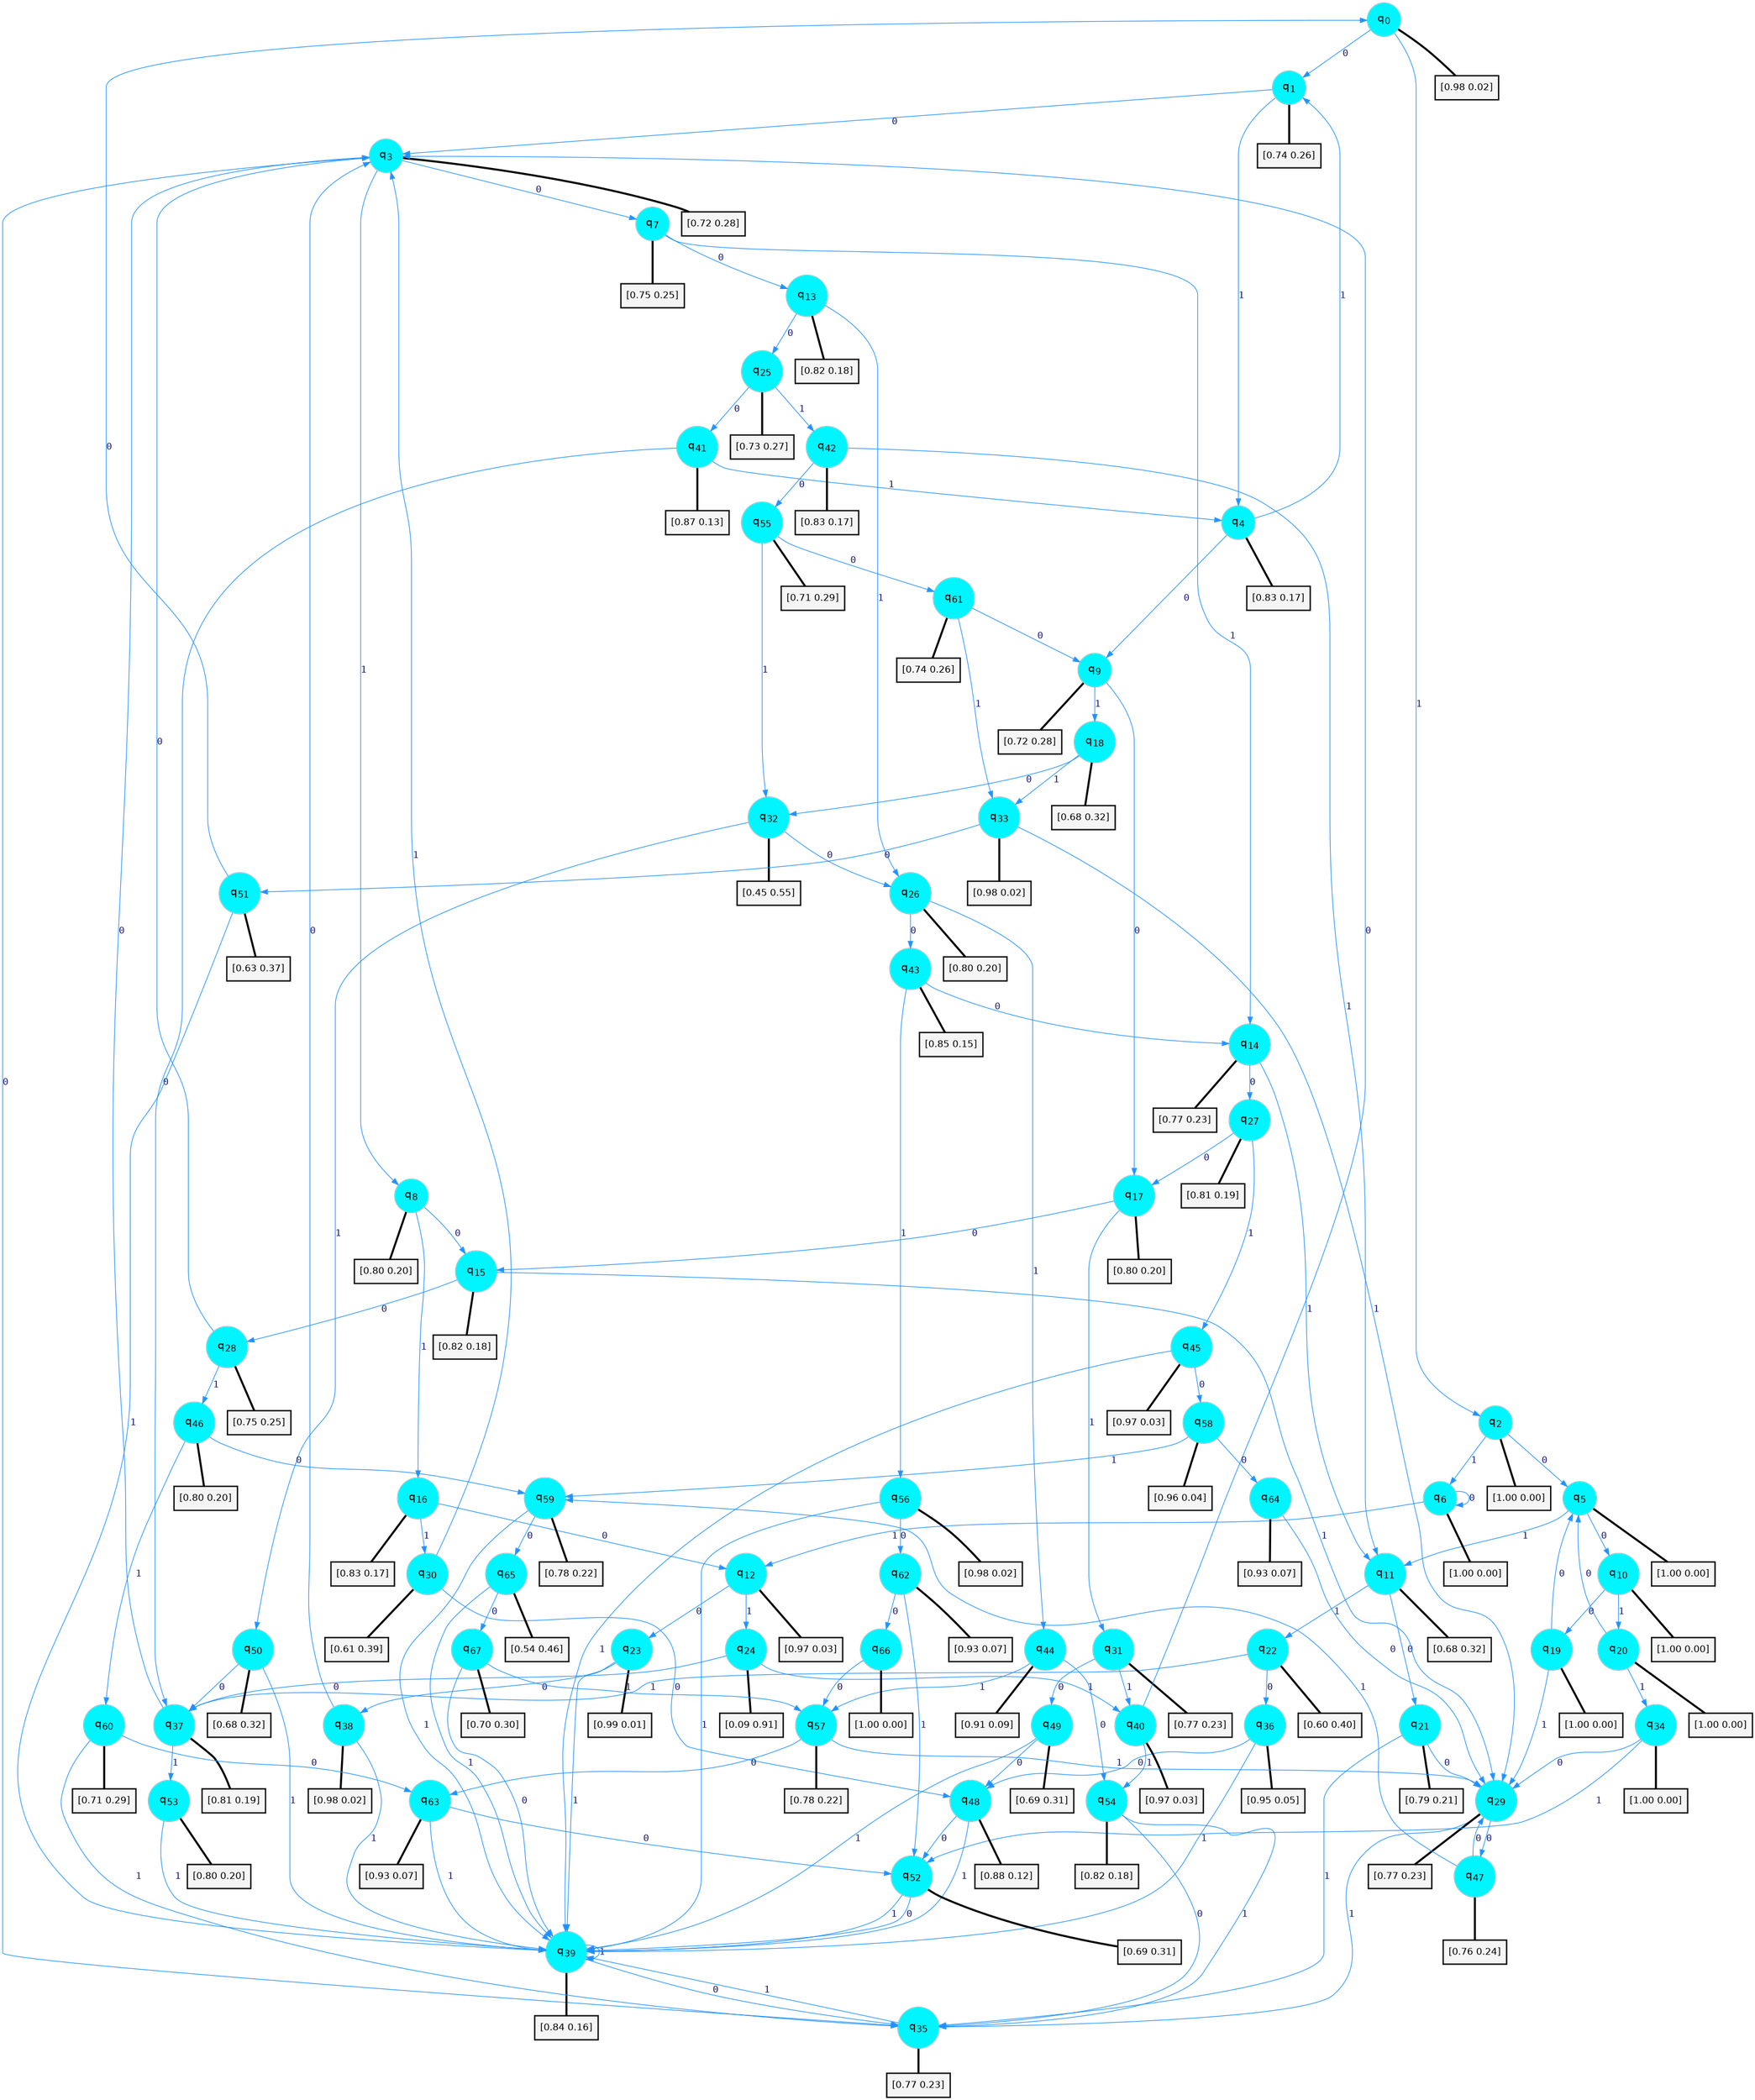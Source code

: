 digraph G {
graph [
bgcolor=transparent, dpi=300, rankdir=TD, size="40,25"];
node [
color=gray, fillcolor=turquoise1, fontcolor=black, fontname=Helvetica, fontsize=16, fontweight=bold, shape=circle, style=filled];
edge [
arrowsize=1, color=dodgerblue1, fontcolor=midnightblue, fontname=courier, fontweight=bold, penwidth=1, style=solid, weight=20];
0[label=<q<SUB>0</SUB>>];
1[label=<q<SUB>1</SUB>>];
2[label=<q<SUB>2</SUB>>];
3[label=<q<SUB>3</SUB>>];
4[label=<q<SUB>4</SUB>>];
5[label=<q<SUB>5</SUB>>];
6[label=<q<SUB>6</SUB>>];
7[label=<q<SUB>7</SUB>>];
8[label=<q<SUB>8</SUB>>];
9[label=<q<SUB>9</SUB>>];
10[label=<q<SUB>10</SUB>>];
11[label=<q<SUB>11</SUB>>];
12[label=<q<SUB>12</SUB>>];
13[label=<q<SUB>13</SUB>>];
14[label=<q<SUB>14</SUB>>];
15[label=<q<SUB>15</SUB>>];
16[label=<q<SUB>16</SUB>>];
17[label=<q<SUB>17</SUB>>];
18[label=<q<SUB>18</SUB>>];
19[label=<q<SUB>19</SUB>>];
20[label=<q<SUB>20</SUB>>];
21[label=<q<SUB>21</SUB>>];
22[label=<q<SUB>22</SUB>>];
23[label=<q<SUB>23</SUB>>];
24[label=<q<SUB>24</SUB>>];
25[label=<q<SUB>25</SUB>>];
26[label=<q<SUB>26</SUB>>];
27[label=<q<SUB>27</SUB>>];
28[label=<q<SUB>28</SUB>>];
29[label=<q<SUB>29</SUB>>];
30[label=<q<SUB>30</SUB>>];
31[label=<q<SUB>31</SUB>>];
32[label=<q<SUB>32</SUB>>];
33[label=<q<SUB>33</SUB>>];
34[label=<q<SUB>34</SUB>>];
35[label=<q<SUB>35</SUB>>];
36[label=<q<SUB>36</SUB>>];
37[label=<q<SUB>37</SUB>>];
38[label=<q<SUB>38</SUB>>];
39[label=<q<SUB>39</SUB>>];
40[label=<q<SUB>40</SUB>>];
41[label=<q<SUB>41</SUB>>];
42[label=<q<SUB>42</SUB>>];
43[label=<q<SUB>43</SUB>>];
44[label=<q<SUB>44</SUB>>];
45[label=<q<SUB>45</SUB>>];
46[label=<q<SUB>46</SUB>>];
47[label=<q<SUB>47</SUB>>];
48[label=<q<SUB>48</SUB>>];
49[label=<q<SUB>49</SUB>>];
50[label=<q<SUB>50</SUB>>];
51[label=<q<SUB>51</SUB>>];
52[label=<q<SUB>52</SUB>>];
53[label=<q<SUB>53</SUB>>];
54[label=<q<SUB>54</SUB>>];
55[label=<q<SUB>55</SUB>>];
56[label=<q<SUB>56</SUB>>];
57[label=<q<SUB>57</SUB>>];
58[label=<q<SUB>58</SUB>>];
59[label=<q<SUB>59</SUB>>];
60[label=<q<SUB>60</SUB>>];
61[label=<q<SUB>61</SUB>>];
62[label=<q<SUB>62</SUB>>];
63[label=<q<SUB>63</SUB>>];
64[label=<q<SUB>64</SUB>>];
65[label=<q<SUB>65</SUB>>];
66[label=<q<SUB>66</SUB>>];
67[label=<q<SUB>67</SUB>>];
68[label="[0.98 0.02]", shape=box,fontcolor=black, fontname=Helvetica, fontsize=14, penwidth=2, fillcolor=whitesmoke,color=black];
69[label="[0.74 0.26]", shape=box,fontcolor=black, fontname=Helvetica, fontsize=14, penwidth=2, fillcolor=whitesmoke,color=black];
70[label="[1.00 0.00]", shape=box,fontcolor=black, fontname=Helvetica, fontsize=14, penwidth=2, fillcolor=whitesmoke,color=black];
71[label="[0.72 0.28]", shape=box,fontcolor=black, fontname=Helvetica, fontsize=14, penwidth=2, fillcolor=whitesmoke,color=black];
72[label="[0.83 0.17]", shape=box,fontcolor=black, fontname=Helvetica, fontsize=14, penwidth=2, fillcolor=whitesmoke,color=black];
73[label="[1.00 0.00]", shape=box,fontcolor=black, fontname=Helvetica, fontsize=14, penwidth=2, fillcolor=whitesmoke,color=black];
74[label="[1.00 0.00]", shape=box,fontcolor=black, fontname=Helvetica, fontsize=14, penwidth=2, fillcolor=whitesmoke,color=black];
75[label="[0.75 0.25]", shape=box,fontcolor=black, fontname=Helvetica, fontsize=14, penwidth=2, fillcolor=whitesmoke,color=black];
76[label="[0.80 0.20]", shape=box,fontcolor=black, fontname=Helvetica, fontsize=14, penwidth=2, fillcolor=whitesmoke,color=black];
77[label="[0.72 0.28]", shape=box,fontcolor=black, fontname=Helvetica, fontsize=14, penwidth=2, fillcolor=whitesmoke,color=black];
78[label="[1.00 0.00]", shape=box,fontcolor=black, fontname=Helvetica, fontsize=14, penwidth=2, fillcolor=whitesmoke,color=black];
79[label="[0.68 0.32]", shape=box,fontcolor=black, fontname=Helvetica, fontsize=14, penwidth=2, fillcolor=whitesmoke,color=black];
80[label="[0.97 0.03]", shape=box,fontcolor=black, fontname=Helvetica, fontsize=14, penwidth=2, fillcolor=whitesmoke,color=black];
81[label="[0.82 0.18]", shape=box,fontcolor=black, fontname=Helvetica, fontsize=14, penwidth=2, fillcolor=whitesmoke,color=black];
82[label="[0.77 0.23]", shape=box,fontcolor=black, fontname=Helvetica, fontsize=14, penwidth=2, fillcolor=whitesmoke,color=black];
83[label="[0.82 0.18]", shape=box,fontcolor=black, fontname=Helvetica, fontsize=14, penwidth=2, fillcolor=whitesmoke,color=black];
84[label="[0.83 0.17]", shape=box,fontcolor=black, fontname=Helvetica, fontsize=14, penwidth=2, fillcolor=whitesmoke,color=black];
85[label="[0.80 0.20]", shape=box,fontcolor=black, fontname=Helvetica, fontsize=14, penwidth=2, fillcolor=whitesmoke,color=black];
86[label="[0.68 0.32]", shape=box,fontcolor=black, fontname=Helvetica, fontsize=14, penwidth=2, fillcolor=whitesmoke,color=black];
87[label="[1.00 0.00]", shape=box,fontcolor=black, fontname=Helvetica, fontsize=14, penwidth=2, fillcolor=whitesmoke,color=black];
88[label="[1.00 0.00]", shape=box,fontcolor=black, fontname=Helvetica, fontsize=14, penwidth=2, fillcolor=whitesmoke,color=black];
89[label="[0.79 0.21]", shape=box,fontcolor=black, fontname=Helvetica, fontsize=14, penwidth=2, fillcolor=whitesmoke,color=black];
90[label="[0.60 0.40]", shape=box,fontcolor=black, fontname=Helvetica, fontsize=14, penwidth=2, fillcolor=whitesmoke,color=black];
91[label="[0.99 0.01]", shape=box,fontcolor=black, fontname=Helvetica, fontsize=14, penwidth=2, fillcolor=whitesmoke,color=black];
92[label="[0.09 0.91]", shape=box,fontcolor=black, fontname=Helvetica, fontsize=14, penwidth=2, fillcolor=whitesmoke,color=black];
93[label="[0.73 0.27]", shape=box,fontcolor=black, fontname=Helvetica, fontsize=14, penwidth=2, fillcolor=whitesmoke,color=black];
94[label="[0.80 0.20]", shape=box,fontcolor=black, fontname=Helvetica, fontsize=14, penwidth=2, fillcolor=whitesmoke,color=black];
95[label="[0.81 0.19]", shape=box,fontcolor=black, fontname=Helvetica, fontsize=14, penwidth=2, fillcolor=whitesmoke,color=black];
96[label="[0.75 0.25]", shape=box,fontcolor=black, fontname=Helvetica, fontsize=14, penwidth=2, fillcolor=whitesmoke,color=black];
97[label="[0.77 0.23]", shape=box,fontcolor=black, fontname=Helvetica, fontsize=14, penwidth=2, fillcolor=whitesmoke,color=black];
98[label="[0.61 0.39]", shape=box,fontcolor=black, fontname=Helvetica, fontsize=14, penwidth=2, fillcolor=whitesmoke,color=black];
99[label="[0.77 0.23]", shape=box,fontcolor=black, fontname=Helvetica, fontsize=14, penwidth=2, fillcolor=whitesmoke,color=black];
100[label="[0.45 0.55]", shape=box,fontcolor=black, fontname=Helvetica, fontsize=14, penwidth=2, fillcolor=whitesmoke,color=black];
101[label="[0.98 0.02]", shape=box,fontcolor=black, fontname=Helvetica, fontsize=14, penwidth=2, fillcolor=whitesmoke,color=black];
102[label="[1.00 0.00]", shape=box,fontcolor=black, fontname=Helvetica, fontsize=14, penwidth=2, fillcolor=whitesmoke,color=black];
103[label="[0.77 0.23]", shape=box,fontcolor=black, fontname=Helvetica, fontsize=14, penwidth=2, fillcolor=whitesmoke,color=black];
104[label="[0.95 0.05]", shape=box,fontcolor=black, fontname=Helvetica, fontsize=14, penwidth=2, fillcolor=whitesmoke,color=black];
105[label="[0.81 0.19]", shape=box,fontcolor=black, fontname=Helvetica, fontsize=14, penwidth=2, fillcolor=whitesmoke,color=black];
106[label="[0.98 0.02]", shape=box,fontcolor=black, fontname=Helvetica, fontsize=14, penwidth=2, fillcolor=whitesmoke,color=black];
107[label="[0.84 0.16]", shape=box,fontcolor=black, fontname=Helvetica, fontsize=14, penwidth=2, fillcolor=whitesmoke,color=black];
108[label="[0.97 0.03]", shape=box,fontcolor=black, fontname=Helvetica, fontsize=14, penwidth=2, fillcolor=whitesmoke,color=black];
109[label="[0.87 0.13]", shape=box,fontcolor=black, fontname=Helvetica, fontsize=14, penwidth=2, fillcolor=whitesmoke,color=black];
110[label="[0.83 0.17]", shape=box,fontcolor=black, fontname=Helvetica, fontsize=14, penwidth=2, fillcolor=whitesmoke,color=black];
111[label="[0.85 0.15]", shape=box,fontcolor=black, fontname=Helvetica, fontsize=14, penwidth=2, fillcolor=whitesmoke,color=black];
112[label="[0.91 0.09]", shape=box,fontcolor=black, fontname=Helvetica, fontsize=14, penwidth=2, fillcolor=whitesmoke,color=black];
113[label="[0.97 0.03]", shape=box,fontcolor=black, fontname=Helvetica, fontsize=14, penwidth=2, fillcolor=whitesmoke,color=black];
114[label="[0.80 0.20]", shape=box,fontcolor=black, fontname=Helvetica, fontsize=14, penwidth=2, fillcolor=whitesmoke,color=black];
115[label="[0.76 0.24]", shape=box,fontcolor=black, fontname=Helvetica, fontsize=14, penwidth=2, fillcolor=whitesmoke,color=black];
116[label="[0.88 0.12]", shape=box,fontcolor=black, fontname=Helvetica, fontsize=14, penwidth=2, fillcolor=whitesmoke,color=black];
117[label="[0.69 0.31]", shape=box,fontcolor=black, fontname=Helvetica, fontsize=14, penwidth=2, fillcolor=whitesmoke,color=black];
118[label="[0.68 0.32]", shape=box,fontcolor=black, fontname=Helvetica, fontsize=14, penwidth=2, fillcolor=whitesmoke,color=black];
119[label="[0.63 0.37]", shape=box,fontcolor=black, fontname=Helvetica, fontsize=14, penwidth=2, fillcolor=whitesmoke,color=black];
120[label="[0.69 0.31]", shape=box,fontcolor=black, fontname=Helvetica, fontsize=14, penwidth=2, fillcolor=whitesmoke,color=black];
121[label="[0.80 0.20]", shape=box,fontcolor=black, fontname=Helvetica, fontsize=14, penwidth=2, fillcolor=whitesmoke,color=black];
122[label="[0.82 0.18]", shape=box,fontcolor=black, fontname=Helvetica, fontsize=14, penwidth=2, fillcolor=whitesmoke,color=black];
123[label="[0.71 0.29]", shape=box,fontcolor=black, fontname=Helvetica, fontsize=14, penwidth=2, fillcolor=whitesmoke,color=black];
124[label="[0.98 0.02]", shape=box,fontcolor=black, fontname=Helvetica, fontsize=14, penwidth=2, fillcolor=whitesmoke,color=black];
125[label="[0.78 0.22]", shape=box,fontcolor=black, fontname=Helvetica, fontsize=14, penwidth=2, fillcolor=whitesmoke,color=black];
126[label="[0.96 0.04]", shape=box,fontcolor=black, fontname=Helvetica, fontsize=14, penwidth=2, fillcolor=whitesmoke,color=black];
127[label="[0.78 0.22]", shape=box,fontcolor=black, fontname=Helvetica, fontsize=14, penwidth=2, fillcolor=whitesmoke,color=black];
128[label="[0.71 0.29]", shape=box,fontcolor=black, fontname=Helvetica, fontsize=14, penwidth=2, fillcolor=whitesmoke,color=black];
129[label="[0.74 0.26]", shape=box,fontcolor=black, fontname=Helvetica, fontsize=14, penwidth=2, fillcolor=whitesmoke,color=black];
130[label="[0.93 0.07]", shape=box,fontcolor=black, fontname=Helvetica, fontsize=14, penwidth=2, fillcolor=whitesmoke,color=black];
131[label="[0.93 0.07]", shape=box,fontcolor=black, fontname=Helvetica, fontsize=14, penwidth=2, fillcolor=whitesmoke,color=black];
132[label="[0.93 0.07]", shape=box,fontcolor=black, fontname=Helvetica, fontsize=14, penwidth=2, fillcolor=whitesmoke,color=black];
133[label="[0.54 0.46]", shape=box,fontcolor=black, fontname=Helvetica, fontsize=14, penwidth=2, fillcolor=whitesmoke,color=black];
134[label="[1.00 0.00]", shape=box,fontcolor=black, fontname=Helvetica, fontsize=14, penwidth=2, fillcolor=whitesmoke,color=black];
135[label="[0.70 0.30]", shape=box,fontcolor=black, fontname=Helvetica, fontsize=14, penwidth=2, fillcolor=whitesmoke,color=black];
0->1 [label=0];
0->2 [label=1];
0->68 [arrowhead=none, penwidth=3,color=black];
1->3 [label=0];
1->4 [label=1];
1->69 [arrowhead=none, penwidth=3,color=black];
2->5 [label=0];
2->6 [label=1];
2->70 [arrowhead=none, penwidth=3,color=black];
3->7 [label=0];
3->8 [label=1];
3->71 [arrowhead=none, penwidth=3,color=black];
4->9 [label=0];
4->1 [label=1];
4->72 [arrowhead=none, penwidth=3,color=black];
5->10 [label=0];
5->11 [label=1];
5->73 [arrowhead=none, penwidth=3,color=black];
6->6 [label=0];
6->12 [label=1];
6->74 [arrowhead=none, penwidth=3,color=black];
7->13 [label=0];
7->14 [label=1];
7->75 [arrowhead=none, penwidth=3,color=black];
8->15 [label=0];
8->16 [label=1];
8->76 [arrowhead=none, penwidth=3,color=black];
9->17 [label=0];
9->18 [label=1];
9->77 [arrowhead=none, penwidth=3,color=black];
10->19 [label=0];
10->20 [label=1];
10->78 [arrowhead=none, penwidth=3,color=black];
11->21 [label=0];
11->22 [label=1];
11->79 [arrowhead=none, penwidth=3,color=black];
12->23 [label=0];
12->24 [label=1];
12->80 [arrowhead=none, penwidth=3,color=black];
13->25 [label=0];
13->26 [label=1];
13->81 [arrowhead=none, penwidth=3,color=black];
14->27 [label=0];
14->11 [label=1];
14->82 [arrowhead=none, penwidth=3,color=black];
15->28 [label=0];
15->29 [label=1];
15->83 [arrowhead=none, penwidth=3,color=black];
16->12 [label=0];
16->30 [label=1];
16->84 [arrowhead=none, penwidth=3,color=black];
17->15 [label=0];
17->31 [label=1];
17->85 [arrowhead=none, penwidth=3,color=black];
18->32 [label=0];
18->33 [label=1];
18->86 [arrowhead=none, penwidth=3,color=black];
19->5 [label=0];
19->29 [label=1];
19->87 [arrowhead=none, penwidth=3,color=black];
20->5 [label=0];
20->34 [label=1];
20->88 [arrowhead=none, penwidth=3,color=black];
21->29 [label=0];
21->35 [label=1];
21->89 [arrowhead=none, penwidth=3,color=black];
22->36 [label=0];
22->37 [label=1];
22->90 [arrowhead=none, penwidth=3,color=black];
23->38 [label=0];
23->39 [label=1];
23->91 [arrowhead=none, penwidth=3,color=black];
24->37 [label=0];
24->40 [label=1];
24->92 [arrowhead=none, penwidth=3,color=black];
25->41 [label=0];
25->42 [label=1];
25->93 [arrowhead=none, penwidth=3,color=black];
26->43 [label=0];
26->44 [label=1];
26->94 [arrowhead=none, penwidth=3,color=black];
27->17 [label=0];
27->45 [label=1];
27->95 [arrowhead=none, penwidth=3,color=black];
28->3 [label=0];
28->46 [label=1];
28->96 [arrowhead=none, penwidth=3,color=black];
29->47 [label=0];
29->35 [label=1];
29->97 [arrowhead=none, penwidth=3,color=black];
30->48 [label=0];
30->3 [label=1];
30->98 [arrowhead=none, penwidth=3,color=black];
31->49 [label=0];
31->40 [label=1];
31->99 [arrowhead=none, penwidth=3,color=black];
32->26 [label=0];
32->50 [label=1];
32->100 [arrowhead=none, penwidth=3,color=black];
33->51 [label=0];
33->29 [label=1];
33->101 [arrowhead=none, penwidth=3,color=black];
34->29 [label=0];
34->52 [label=1];
34->102 [arrowhead=none, penwidth=3,color=black];
35->3 [label=0];
35->39 [label=1];
35->103 [arrowhead=none, penwidth=3,color=black];
36->48 [label=0];
36->39 [label=1];
36->104 [arrowhead=none, penwidth=3,color=black];
37->3 [label=0];
37->53 [label=1];
37->105 [arrowhead=none, penwidth=3,color=black];
38->3 [label=0];
38->39 [label=1];
38->106 [arrowhead=none, penwidth=3,color=black];
39->35 [label=0];
39->39 [label=1];
39->107 [arrowhead=none, penwidth=3,color=black];
40->3 [label=0];
40->54 [label=1];
40->108 [arrowhead=none, penwidth=3,color=black];
41->37 [label=0];
41->4 [label=1];
41->109 [arrowhead=none, penwidth=3,color=black];
42->55 [label=0];
42->11 [label=1];
42->110 [arrowhead=none, penwidth=3,color=black];
43->14 [label=0];
43->56 [label=1];
43->111 [arrowhead=none, penwidth=3,color=black];
44->54 [label=0];
44->57 [label=1];
44->112 [arrowhead=none, penwidth=3,color=black];
45->58 [label=0];
45->39 [label=1];
45->113 [arrowhead=none, penwidth=3,color=black];
46->59 [label=0];
46->60 [label=1];
46->114 [arrowhead=none, penwidth=3,color=black];
47->29 [label=0];
47->59 [label=1];
47->115 [arrowhead=none, penwidth=3,color=black];
48->52 [label=0];
48->39 [label=1];
48->116 [arrowhead=none, penwidth=3,color=black];
49->48 [label=0];
49->39 [label=1];
49->117 [arrowhead=none, penwidth=3,color=black];
50->37 [label=0];
50->39 [label=1];
50->118 [arrowhead=none, penwidth=3,color=black];
51->0 [label=0];
51->39 [label=1];
51->119 [arrowhead=none, penwidth=3,color=black];
52->39 [label=0];
52->39 [label=1];
52->120 [arrowhead=none, penwidth=3,color=black];
53->39 [label=1];
53->121 [arrowhead=none, penwidth=3,color=black];
54->35 [label=0];
54->35 [label=1];
54->122 [arrowhead=none, penwidth=3,color=black];
55->61 [label=0];
55->32 [label=1];
55->123 [arrowhead=none, penwidth=3,color=black];
56->62 [label=0];
56->39 [label=1];
56->124 [arrowhead=none, penwidth=3,color=black];
57->63 [label=0];
57->29 [label=1];
57->125 [arrowhead=none, penwidth=3,color=black];
58->64 [label=0];
58->59 [label=1];
58->126 [arrowhead=none, penwidth=3,color=black];
59->65 [label=0];
59->39 [label=1];
59->127 [arrowhead=none, penwidth=3,color=black];
60->63 [label=0];
60->35 [label=1];
60->128 [arrowhead=none, penwidth=3,color=black];
61->9 [label=0];
61->33 [label=1];
61->129 [arrowhead=none, penwidth=3,color=black];
62->66 [label=0];
62->52 [label=1];
62->130 [arrowhead=none, penwidth=3,color=black];
63->52 [label=0];
63->39 [label=1];
63->131 [arrowhead=none, penwidth=3,color=black];
64->29 [label=0];
64->132 [arrowhead=none, penwidth=3,color=black];
65->67 [label=0];
65->39 [label=1];
65->133 [arrowhead=none, penwidth=3,color=black];
66->57 [label=0];
66->134 [arrowhead=none, penwidth=3,color=black];
67->39 [label=0];
67->57 [label=1];
67->135 [arrowhead=none, penwidth=3,color=black];
}
